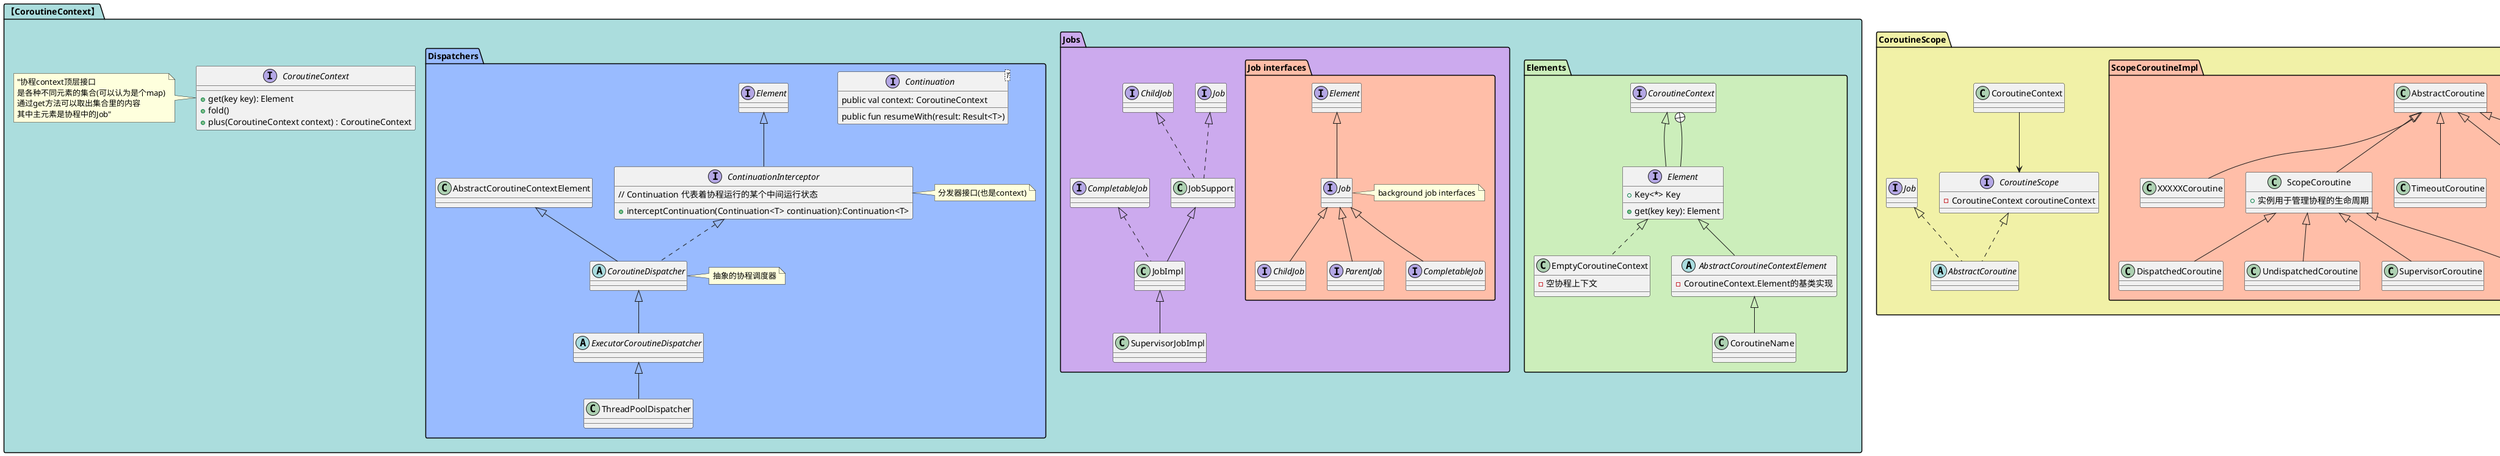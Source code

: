@startuml
package "【CoroutineContext】" #ABDDDD{
    ' 协程的 context 可以认为是协程的“线程私有变量”，同时这个私有变量是不可变的。
    ' 就是说，在创建一个协程的时候，它的 context 携带的信息就已经确定了下来。
    interface CoroutineContext{
        + get(key key): Element
        + fold()
        + plus(CoroutineContext context) : CoroutineContext
    }
    note left: "协程context顶层接口\n是各种不同元素的集合(可以认为是个map)\n通过get方法可以取出集合里的内容\n其中主元素是协程中的Job"

    'Element
    package "Elements" #CCEEBB{

        interface Element {
            + Key<*> Key

            + get(key key): Element
        }
        interface Element implements CoroutineContext{}
        'Element是CoroutineContext的内部类
        CoroutineContext +-- Element

        class EmptyCoroutineContext{
            - 空协程上下文
        }

        class EmptyCoroutineContext implements Element

        abstract class AbstractCoroutineContextElement{
            - CoroutineContext.Element的基类实现
        }

        abstract class AbstractCoroutineContextElement extends Element{
        }
        class CoroutineName extends AbstractCoroutineContextElement
    }

    'Job
    package "Jobs" #CCAAEE{

        'Jobs interfaces
        package "Job interfaces" #FFBEA8{
            interface Job
            note right: background job interfaces
            interface Job implements Element
            interface ChildJob implements Job
            interface ParentJob implements Job
            interface CompletableJob implements Job
        }

        ' Job 实现类
        class JobSupport implements Job
        class JobSupport implements ChildJob
        class JobImpl extends JobSupport
        class JobImpl implements CompletableJob
        class SupervisorJobImpl extends JobImpl



    }


    package "Dispatchers" #99BBFF{
        interface Continuation<T>{
            public val context: CoroutineContext
            public fun resumeWith(result: Result<T>)
        }
        interface ContinuationInterceptor{
            + interceptContinuation(Continuation<T> continuation):Continuation<T>
            // Continuation 代表着协程运行的某个中间运行状态
        }
        note right: 分发器接口(也是context)
        interface ContinuationInterceptor implements Element
        abstract class CoroutineDispatcher
        note right: 抽象的协程调度器

        abstract class CoroutineDispatcher extends AbstractCoroutineContextElement
        abstract class CoroutineDispatcher implements ContinuationInterceptor

        abstract class ExecutorCoroutineDispatcher extends CoroutineDispatcher
        class ThreadPoolDispatcher extends ExecutorCoroutineDispatcher
    }
}

package "CoroutineScope" #F1F1A7{
    ' 【协程作用域: 为新的协程定义范围】
    ' 可以管理其域内的所有协程。一个CoroutineScope可以有许多的子scope。
    ' 每个coroutine构建器都是CoroutineScope上的扩展，
    ' 并继承其coroutineContext来自动继承 context elements和取消
    ' 获得作用域的独立实例的最佳方法是CoroutineScope()和MainScope()工厂函数。
    ' 可以使用加号操作符将其他上下文元素添加到范围中。

    interface CoroutineScope{
        - CoroutineContext coroutineContext
    }
    CoroutineContext --> CoroutineScope

    abstract class AbstractCoroutine implements Job
    abstract class AbstractCoroutine implements CoroutineScope

    ' ScopeCoroutine 的实现类
    package "ScopeCoroutineImpl" #FFBEA8{
        class XXXXXCoroutine extends AbstractCoroutine
        class ScopeCoroutine{
            + 实例用于管理协程的生命周期
        }
        class ScopeCoroutine extends AbstractCoroutine
        class TimeoutCoroutine extends AbstractCoroutine
        class StandaloneCoroutine extends AbstractCoroutine

        ' BlockingCoroutine
         class BlockingCoroutine extends AbstractCoroutine

        class DispatchedCoroutine extends ScopeCoroutine
        class UndispatchedCoroutine extends ScopeCoroutine
        class SupervisorCoroutine extends ScopeCoroutine
        class FlowCoroutine extends ScopeCoroutine


        ' StandaloneCoroutine 的实现类
        class LazyStandaloneCoroutine extends StandaloneCoroutine

    }
}
@enduml